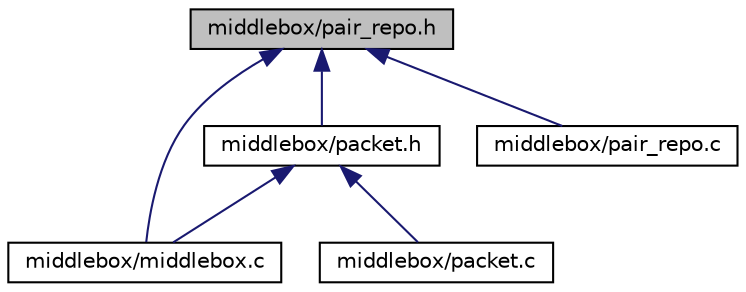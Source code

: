 digraph "middlebox/pair_repo.h"
{
  edge [fontname="Helvetica",fontsize="10",labelfontname="Helvetica",labelfontsize="10"];
  node [fontname="Helvetica",fontsize="10",shape=record];
  Node1 [label="middlebox/pair_repo.h",height=0.2,width=0.4,color="black", fillcolor="grey75", style="filled" fontcolor="black"];
  Node1 -> Node2 [dir="back",color="midnightblue",fontsize="10",style="solid",fontname="Helvetica"];
  Node2 [label="middlebox/packet.h",height=0.2,width=0.4,color="black", fillcolor="white", style="filled",URL="$packet_8h.html"];
  Node2 -> Node3 [dir="back",color="midnightblue",fontsize="10",style="solid",fontname="Helvetica"];
  Node3 [label="middlebox/middlebox.c",height=0.2,width=0.4,color="black", fillcolor="white", style="filled",URL="$middlebox_8c.html",tooltip="This file is the main of the middlebox. "];
  Node2 -> Node4 [dir="back",color="midnightblue",fontsize="10",style="solid",fontname="Helvetica"];
  Node4 [label="middlebox/packet.c",height=0.2,width=0.4,color="black", fillcolor="white", style="filled",URL="$packet_8c.html"];
  Node1 -> Node3 [dir="back",color="midnightblue",fontsize="10",style="solid",fontname="Helvetica"];
  Node1 -> Node5 [dir="back",color="midnightblue",fontsize="10",style="solid",fontname="Helvetica"];
  Node5 [label="middlebox/pair_repo.c",height=0.2,width=0.4,color="black", fillcolor="white", style="filled",URL="$pair__repo_8c.html"];
}

